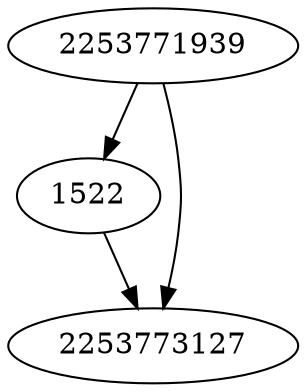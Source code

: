 strict digraph  {
1522;
2253771939;
2253773127;
1522 -> 2253773127;
2253771939 -> 1522;
2253771939 -> 2253773127;
}
